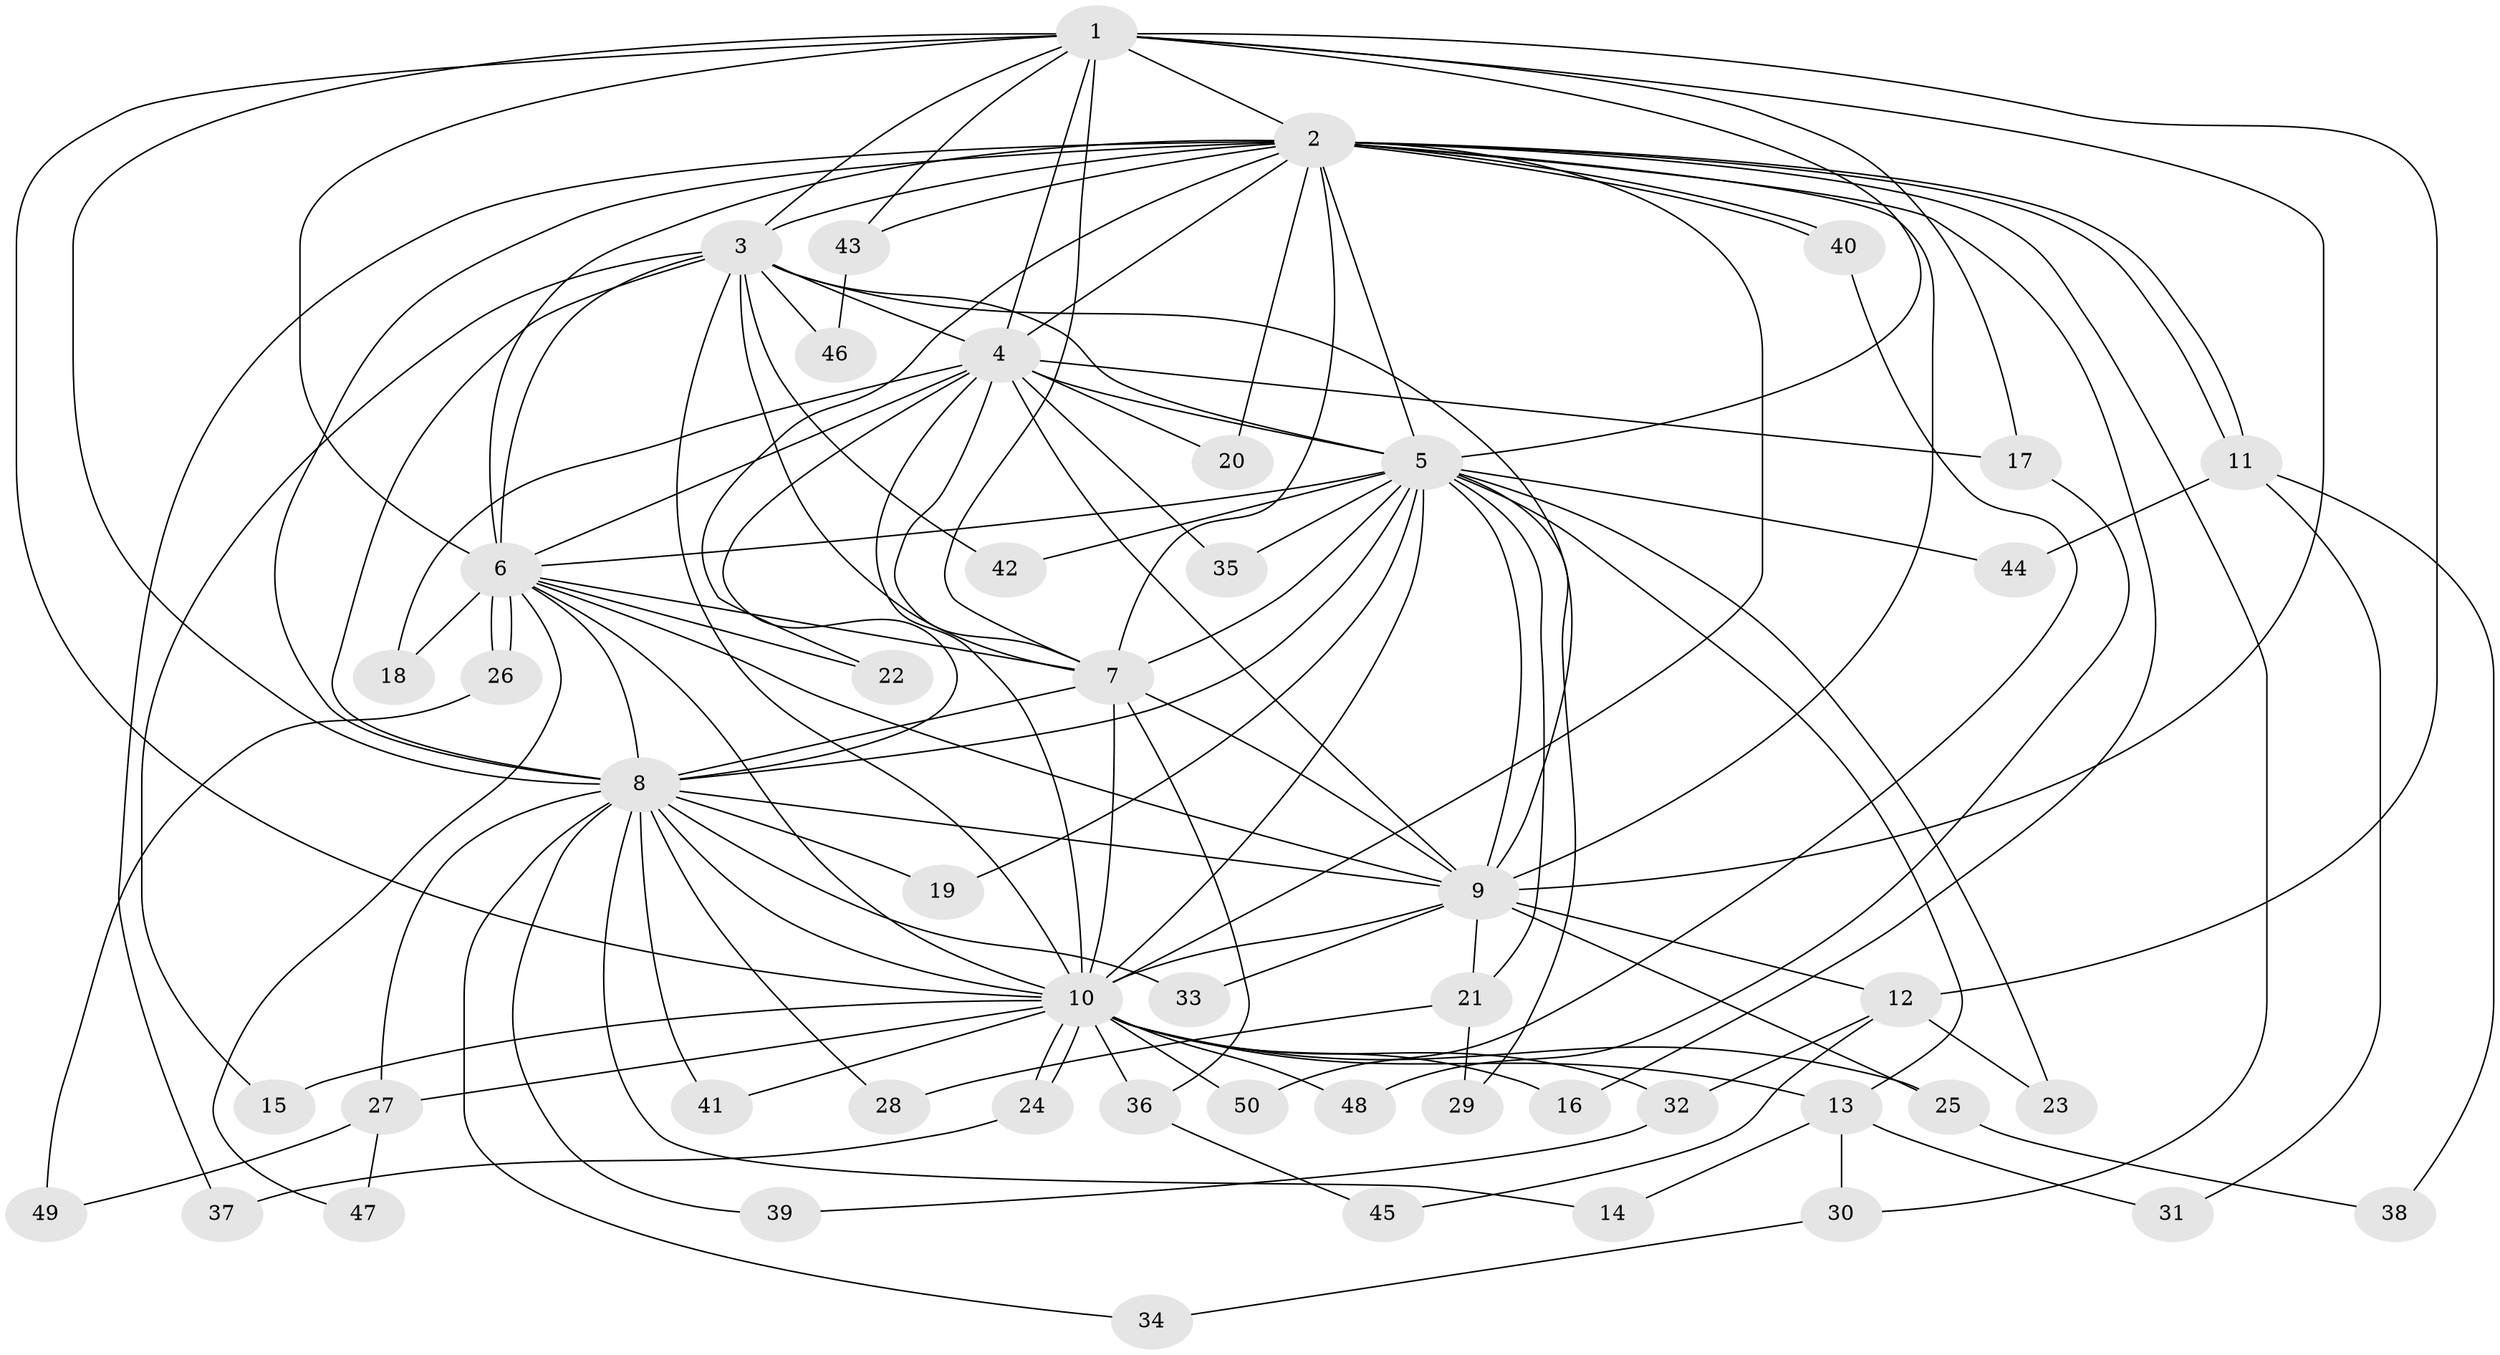 // coarse degree distribution, {6: 0.11764705882352941, 10: 0.058823529411764705, 9: 0.11764705882352941, 2: 0.11764705882352941, 4: 0.058823529411764705, 5: 0.058823529411764705, 14: 0.058823529411764705, 1: 0.11764705882352941, 3: 0.29411764705882354}
// Generated by graph-tools (version 1.1) at 2025/36/03/04/25 23:36:32]
// undirected, 50 vertices, 125 edges
graph export_dot {
  node [color=gray90,style=filled];
  1;
  2;
  3;
  4;
  5;
  6;
  7;
  8;
  9;
  10;
  11;
  12;
  13;
  14;
  15;
  16;
  17;
  18;
  19;
  20;
  21;
  22;
  23;
  24;
  25;
  26;
  27;
  28;
  29;
  30;
  31;
  32;
  33;
  34;
  35;
  36;
  37;
  38;
  39;
  40;
  41;
  42;
  43;
  44;
  45;
  46;
  47;
  48;
  49;
  50;
  1 -- 2;
  1 -- 3;
  1 -- 4;
  1 -- 5;
  1 -- 6;
  1 -- 7;
  1 -- 8;
  1 -- 9;
  1 -- 10;
  1 -- 12;
  1 -- 17;
  1 -- 43;
  2 -- 3;
  2 -- 4;
  2 -- 5;
  2 -- 6;
  2 -- 7;
  2 -- 8;
  2 -- 9;
  2 -- 10;
  2 -- 11;
  2 -- 11;
  2 -- 16;
  2 -- 20;
  2 -- 22;
  2 -- 30;
  2 -- 37;
  2 -- 40;
  2 -- 40;
  2 -- 43;
  3 -- 4;
  3 -- 5;
  3 -- 6;
  3 -- 7;
  3 -- 8;
  3 -- 9;
  3 -- 10;
  3 -- 15;
  3 -- 42;
  3 -- 46;
  4 -- 5;
  4 -- 6;
  4 -- 7;
  4 -- 8;
  4 -- 9;
  4 -- 10;
  4 -- 17;
  4 -- 18;
  4 -- 20;
  4 -- 35;
  5 -- 6;
  5 -- 7;
  5 -- 8;
  5 -- 9;
  5 -- 10;
  5 -- 13;
  5 -- 19;
  5 -- 21;
  5 -- 23;
  5 -- 29;
  5 -- 35;
  5 -- 42;
  5 -- 44;
  6 -- 7;
  6 -- 8;
  6 -- 9;
  6 -- 10;
  6 -- 18;
  6 -- 22;
  6 -- 26;
  6 -- 26;
  6 -- 47;
  7 -- 8;
  7 -- 9;
  7 -- 10;
  7 -- 36;
  8 -- 9;
  8 -- 10;
  8 -- 14;
  8 -- 19;
  8 -- 27;
  8 -- 28;
  8 -- 33;
  8 -- 34;
  8 -- 39;
  8 -- 41;
  9 -- 10;
  9 -- 12;
  9 -- 21;
  9 -- 25;
  9 -- 33;
  10 -- 13;
  10 -- 15;
  10 -- 16;
  10 -- 24;
  10 -- 24;
  10 -- 25;
  10 -- 27;
  10 -- 32;
  10 -- 36;
  10 -- 41;
  10 -- 48;
  10 -- 50;
  11 -- 31;
  11 -- 38;
  11 -- 44;
  12 -- 23;
  12 -- 32;
  12 -- 45;
  13 -- 14;
  13 -- 30;
  13 -- 31;
  17 -- 48;
  21 -- 28;
  21 -- 29;
  24 -- 37;
  25 -- 38;
  26 -- 49;
  27 -- 47;
  27 -- 49;
  30 -- 34;
  32 -- 39;
  36 -- 45;
  40 -- 50;
  43 -- 46;
}
